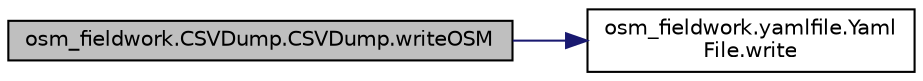 digraph "osm_fieldwork.CSVDump.CSVDump.writeOSM"
{
 // LATEX_PDF_SIZE
  edge [fontname="Helvetica",fontsize="10",labelfontname="Helvetica",labelfontsize="10"];
  node [fontname="Helvetica",fontsize="10",shape=record];
  rankdir="LR";
  Node1 [label="osm_fieldwork.CSVDump.CSVDump.writeOSM",height=0.2,width=0.4,color="black", fillcolor="grey75", style="filled", fontcolor="black",tooltip=" "];
  Node1 -> Node2 [color="midnightblue",fontsize="10",style="solid",fontname="Helvetica"];
  Node2 [label="osm_fieldwork.yamlfile.Yaml\lFile.write",height=0.2,width=0.4,color="black", fillcolor="white", style="filled",URL="$classosm__fieldwork_1_1yamlfile_1_1YamlFile.html#a9ba523a44000d3f091610a649b01c688",tooltip=" "];
}
